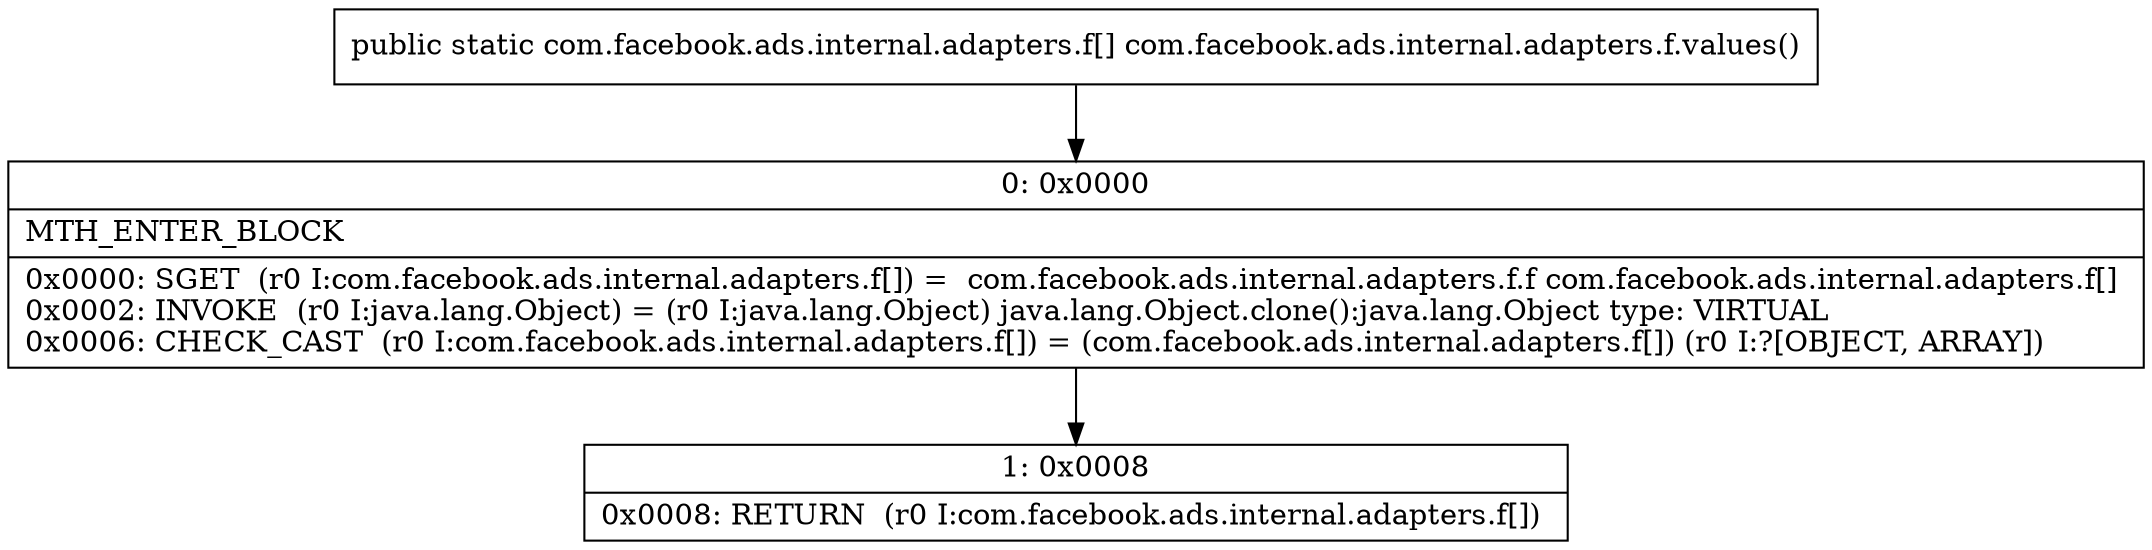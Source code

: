 digraph "CFG forcom.facebook.ads.internal.adapters.f.values()[Lcom\/facebook\/ads\/internal\/adapters\/f;" {
Node_0 [shape=record,label="{0\:\ 0x0000|MTH_ENTER_BLOCK\l|0x0000: SGET  (r0 I:com.facebook.ads.internal.adapters.f[]) =  com.facebook.ads.internal.adapters.f.f com.facebook.ads.internal.adapters.f[] \l0x0002: INVOKE  (r0 I:java.lang.Object) = (r0 I:java.lang.Object) java.lang.Object.clone():java.lang.Object type: VIRTUAL \l0x0006: CHECK_CAST  (r0 I:com.facebook.ads.internal.adapters.f[]) = (com.facebook.ads.internal.adapters.f[]) (r0 I:?[OBJECT, ARRAY]) \l}"];
Node_1 [shape=record,label="{1\:\ 0x0008|0x0008: RETURN  (r0 I:com.facebook.ads.internal.adapters.f[]) \l}"];
MethodNode[shape=record,label="{public static com.facebook.ads.internal.adapters.f[] com.facebook.ads.internal.adapters.f.values() }"];
MethodNode -> Node_0;
Node_0 -> Node_1;
}

